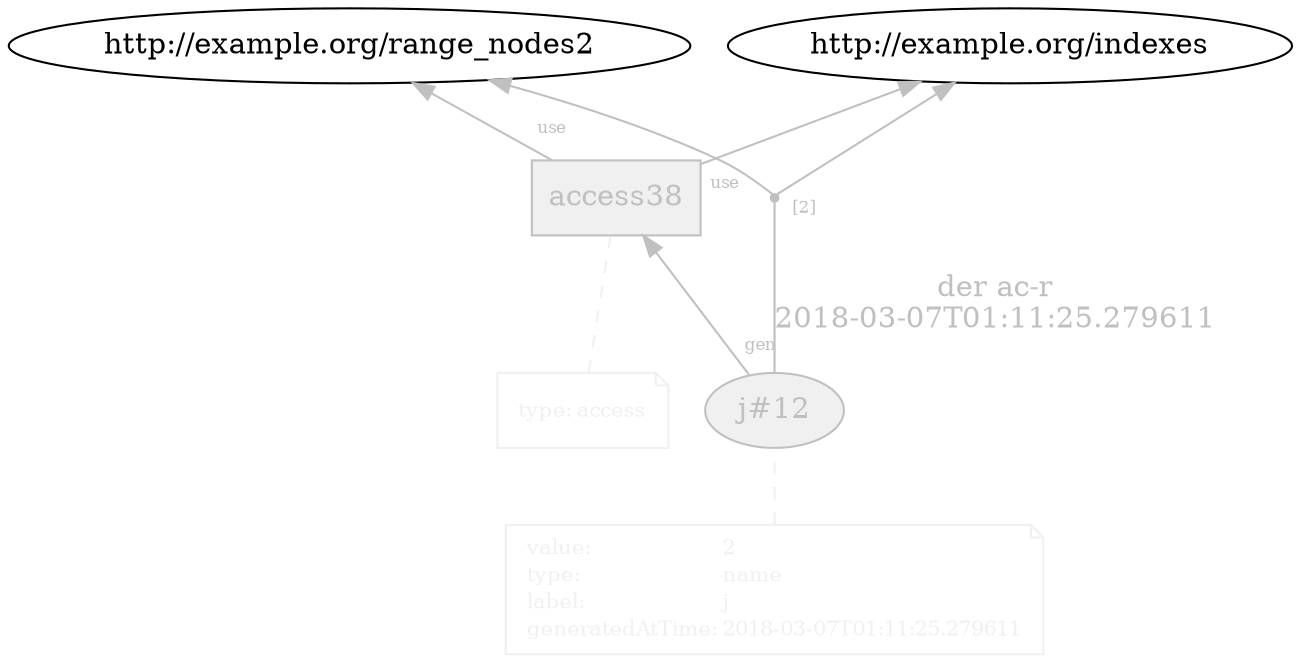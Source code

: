 digraph "PROV" { size="16,12"; rankdir="BT";
"http://example.org/j#12" [fillcolor="#F0F0F0",color="gray",style="filled",label="j#12",URL="http://example.org/j#12",fontcolor="gray"]
"-attrs0" [color="#F0F0F0",shape="note",fontsize="10",fontcolor="black",label=<<TABLE cellpadding="0" border="0">
	<TR>
	    <TD align="left"><font color="#F0F0F0">value:</font></TD>
	    <TD align="left"><font color="#F0F0F0">2</font></TD>
	</TR>
	<TR>
	    <TD align="left"><font color="#F0F0F0">type:</font></TD>
	    <TD align="left"><font color="#F0F0F0">name</font></TD>
	</TR>
	<TR>
	    <TD align="left"><font color="#F0F0F0">label:</font></TD>
	    <TD align="left"><font color="#F0F0F0">j</font></TD>
	</TR>
	<TR>
	    <TD align="left"><font color="#F0F0F0">generatedAtTime:</font></TD>
	    <TD align="left"><font color="#F0F0F0">2018-03-07T01:11:25.279611</font></TD>
	</TR>
</TABLE>>]
"-attrs0" -> "http://example.org/j#12" [color="#F0F0F0",style="dashed",arrowhead="none"]
"http://example.org/access38" [fillcolor="#F0F0F0",color="gray",shape="polygon",sides="4",style="filled",label="access38",URL="http://example.org/access38",fontcolor="gray"]
"-attrs1" [color="#F0F0F0",shape="note",fontsize="10",fontcolor="black",label=<<TABLE cellpadding="0" border="0">
	<TR>
	    <TD align="left"><font color="#F0F0F0">type:</font></TD>
	    <TD align="left"><font color="#F0F0F0">access</font></TD>
	</TR>
</TABLE>>]
"-attrs1" -> "http://example.org/access38" [color="#F0F0F0",style="dashed",arrowhead="none"]
"http://example.org/access38" -> "http://example.org/range_nodes2" [labelfontsize="8",labeldistance="1.5",labelangle="60.0",rotation="20",taillabel="use",fontcolor="gray",color="gray"]
"bn0" [shape="point",label="",fontcolor="gray",color="gray"]
"http://example.org/j#12" -> "bn0" [arrowhead="none",label="der ac-r
2018-03-07T01:11:25.279611",color="gray",fontcolor="gray"]
"bn0" -> "http://example.org/indexes" [labelfontsize="8",labeldistance="1.5",labelangle="60.0",rotation="20",taillabel="[2]",fontcolor="gray",color="gray"]
"bn0" -> "http://example.org/range_nodes2" [color="gray",fontcolor="gray"]
"http://example.org/j#12" -> "http://example.org/access38" [labelfontsize="8",labeldistance="1.5",labelangle="60.0",rotation="20",taillabel="gen",fontcolor="gray",color="gray"]
"http://example.org/access38" -> "http://example.org/indexes" [labelfontsize="8",labeldistance="1.5",labelangle="60.0",rotation="20",taillabel="use",fontcolor="gray",color="gray"]
}